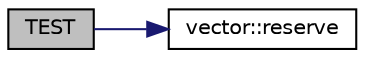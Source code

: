 digraph "TEST"
{
 // LATEX_PDF_SIZE
  edge [fontname="Helvetica",fontsize="10",labelfontname="Helvetica",labelfontsize="10"];
  node [fontname="Helvetica",fontsize="10",shape=record];
  rankdir="LR";
  Node81 [label="TEST",height=0.2,width=0.4,color="black", fillcolor="grey75", style="filled", fontcolor="black",tooltip=" "];
  Node81 -> Node82 [color="midnightblue",fontsize="10",style="solid",fontname="Helvetica"];
  Node82 [label="vector::reserve",height=0.2,width=0.4,color="black", fillcolor="white", style="filled",URL="$classvector.html#a187dd0a9042d1e24c08d27d7e1027f06",tooltip="Requests that the vector capacity be at least enough to contain n elements."];
}
